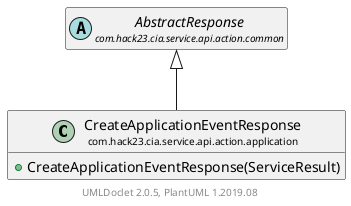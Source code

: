 @startuml
    set namespaceSeparator none
    hide empty fields
    hide empty methods

    class "<size:14>CreateApplicationEventResponse\n<size:10>com.hack23.cia.service.api.action.application" as com.hack23.cia.service.api.action.application.CreateApplicationEventResponse [[CreateApplicationEventResponse.html]] {
        +CreateApplicationEventResponse(ServiceResult)
    }

    abstract class "<size:14>AbstractResponse\n<size:10>com.hack23.cia.service.api.action.common" as com.hack23.cia.service.api.action.common.AbstractResponse [[../common/AbstractResponse.html]]

    com.hack23.cia.service.api.action.common.AbstractResponse <|-- com.hack23.cia.service.api.action.application.CreateApplicationEventResponse

    center footer UMLDoclet 2.0.5, PlantUML 1.2019.08
@enduml
